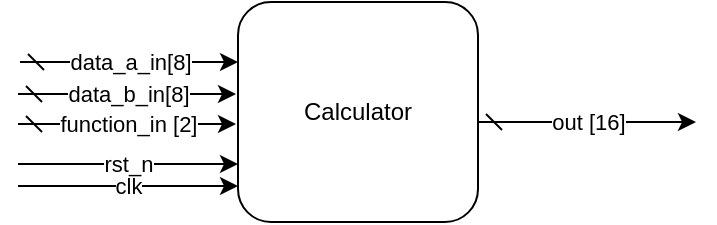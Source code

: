 <mxfile version="16.5.1" type="device"><diagram id="D0SnHNKgA9AVEHB_mvMg" name="Page-1"><mxGraphModel dx="622" dy="1096" grid="1" gridSize="10" guides="1" tooltips="1" connect="1" arrows="1" fold="1" page="1" pageScale="1" pageWidth="850" pageHeight="1100" math="0" shadow="0"><root><mxCell id="0"/><mxCell id="1" parent="0"/><mxCell id="IOlo0eFwfFfT8uMhv2nf-1" value="Calculator" style="rounded=1;whiteSpace=wrap;html=1;" vertex="1" parent="1"><mxGeometry x="260" y="320" width="120" height="110" as="geometry"/></mxCell><mxCell id="IOlo0eFwfFfT8uMhv2nf-2" value="data_a_in[8]" style="endArrow=classic;html=1;rounded=0;startArrow=dash;startFill=0;" edge="1" parent="1"><mxGeometry width="50" height="50" relative="1" as="geometry"><mxPoint x="151" y="350" as="sourcePoint"/><mxPoint x="260" y="350" as="targetPoint"/></mxGeometry></mxCell><mxCell id="IOlo0eFwfFfT8uMhv2nf-3" value="clk" style="endArrow=classic;html=1;rounded=0;" edge="1" parent="1"><mxGeometry width="50" height="50" relative="1" as="geometry"><mxPoint x="150" y="412" as="sourcePoint"/><mxPoint x="260" y="412" as="targetPoint"/></mxGeometry></mxCell><mxCell id="IOlo0eFwfFfT8uMhv2nf-6" value="data_b_in[8]" style="endArrow=classic;html=1;rounded=0;startArrow=dash;startFill=0;" edge="1" parent="1"><mxGeometry width="50" height="50" relative="1" as="geometry"><mxPoint x="150" y="366" as="sourcePoint"/><mxPoint x="259" y="366" as="targetPoint"/></mxGeometry></mxCell><mxCell id="IOlo0eFwfFfT8uMhv2nf-7" value="function_in [2]" style="endArrow=classic;html=1;rounded=0;startArrow=dash;startFill=0;" edge="1" parent="1"><mxGeometry width="50" height="50" relative="1" as="geometry"><mxPoint x="150" y="381" as="sourcePoint"/><mxPoint x="259" y="381" as="targetPoint"/></mxGeometry></mxCell><mxCell id="IOlo0eFwfFfT8uMhv2nf-8" value="rst_n" style="endArrow=classic;html=1;rounded=0;" edge="1" parent="1"><mxGeometry width="50" height="50" relative="1" as="geometry"><mxPoint x="150" y="401" as="sourcePoint"/><mxPoint x="260" y="401" as="targetPoint"/></mxGeometry></mxCell><mxCell id="IOlo0eFwfFfT8uMhv2nf-9" value="out [16]" style="endArrow=classic;html=1;rounded=0;startArrow=dash;startFill=0;" edge="1" parent="1"><mxGeometry width="50" height="50" relative="1" as="geometry"><mxPoint x="380" y="380" as="sourcePoint"/><mxPoint x="489" y="380" as="targetPoint"/></mxGeometry></mxCell></root></mxGraphModel></diagram></mxfile>